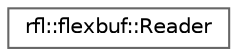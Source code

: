 digraph "类继承关系图"
{
 // LATEX_PDF_SIZE
  bgcolor="transparent";
  edge [fontname=Helvetica,fontsize=10,labelfontname=Helvetica,labelfontsize=10];
  node [fontname=Helvetica,fontsize=10,shape=box,height=0.2,width=0.4];
  rankdir="LR";
  Node0 [id="Node000000",label="rfl::flexbuf::Reader",height=0.2,width=0.4,color="grey40", fillcolor="white", style="filled",URL="$structrfl_1_1flexbuf_1_1_reader.html",tooltip=" "];
}

